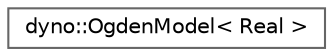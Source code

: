 digraph "Graphical Class Hierarchy"
{
 // LATEX_PDF_SIZE
  bgcolor="transparent";
  edge [fontname=Helvetica,fontsize=10,labelfontname=Helvetica,labelfontsize=10];
  node [fontname=Helvetica,fontsize=10,shape=box,height=0.2,width=0.4];
  rankdir="LR";
  Node0 [id="Node000000",label="dyno::OgdenModel\< Real \>",height=0.2,width=0.4,color="grey40", fillcolor="white", style="filled",URL="$classdyno_1_1_ogden_model.html",tooltip=" "];
}
